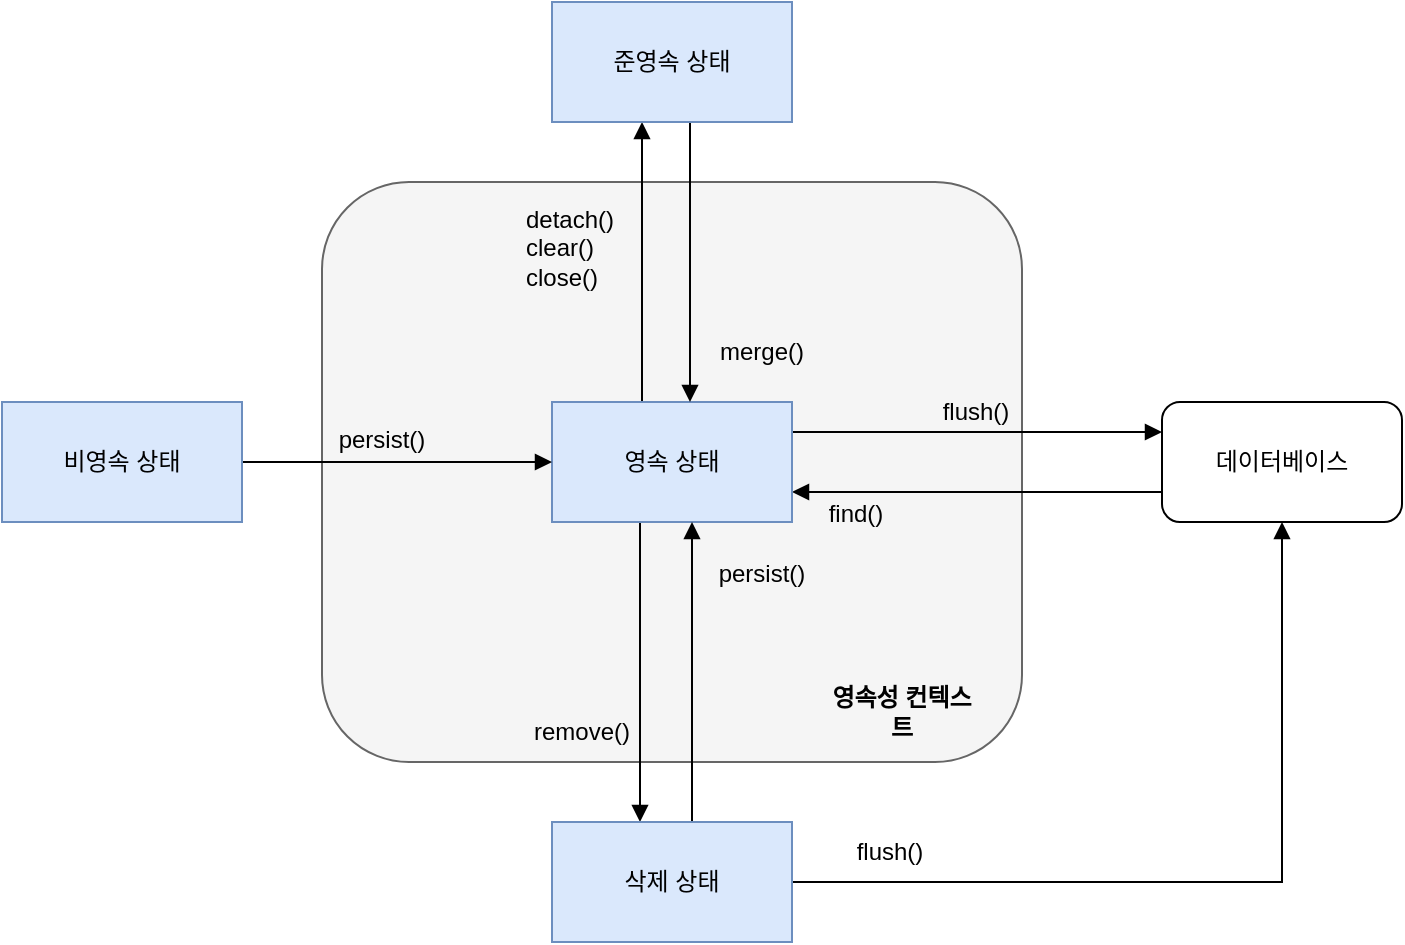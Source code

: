 <mxfile version="22.0.2" type="device">
  <diagram name="페이지-1" id="4AOpML2BjdTlAsWgLXYS">
    <mxGraphModel dx="1807" dy="894" grid="1" gridSize="10" guides="1" tooltips="1" connect="1" arrows="1" fold="1" page="1" pageScale="1" pageWidth="827" pageHeight="1169" math="0" shadow="0">
      <root>
        <mxCell id="0" />
        <mxCell id="1" parent="0" />
        <mxCell id="PCFdK6Wu_mNVghDDVuRO-1" value="" style="rounded=1;whiteSpace=wrap;html=1;fillColor=#f5f5f5;fontColor=#333333;strokeColor=#666666;" vertex="1" parent="1">
          <mxGeometry x="130" y="240" width="350" height="290" as="geometry" />
        </mxCell>
        <mxCell id="PCFdK6Wu_mNVghDDVuRO-3" value="데이터베이스" style="rounded=1;whiteSpace=wrap;html=1;" vertex="1" parent="1">
          <mxGeometry x="550" y="350" width="120" height="60" as="geometry" />
        </mxCell>
        <mxCell id="PCFdK6Wu_mNVghDDVuRO-10" style="edgeStyle=orthogonalEdgeStyle;rounded=0;orthogonalLoop=1;jettySize=auto;html=1;exitX=0.25;exitY=0;exitDx=0;exitDy=0;entryX=0.25;entryY=1;entryDx=0;entryDy=0;endArrow=block;endFill=1;" edge="1" parent="1">
          <mxGeometry relative="1" as="geometry">
            <mxPoint x="290" y="350" as="sourcePoint" />
            <mxPoint x="290" y="210" as="targetPoint" />
          </mxGeometry>
        </mxCell>
        <mxCell id="PCFdK6Wu_mNVghDDVuRO-14" style="edgeStyle=orthogonalEdgeStyle;rounded=0;orthogonalLoop=1;jettySize=auto;html=1;exitX=1;exitY=0.25;exitDx=0;exitDy=0;entryX=0;entryY=0.25;entryDx=0;entryDy=0;endArrow=block;endFill=1;" edge="1" parent="1" source="PCFdK6Wu_mNVghDDVuRO-4" target="PCFdK6Wu_mNVghDDVuRO-3">
          <mxGeometry relative="1" as="geometry" />
        </mxCell>
        <mxCell id="PCFdK6Wu_mNVghDDVuRO-15" style="edgeStyle=orthogonalEdgeStyle;rounded=0;orthogonalLoop=1;jettySize=auto;html=1;exitX=1;exitY=0.75;exitDx=0;exitDy=0;entryX=0;entryY=0.75;entryDx=0;entryDy=0;startArrow=block;startFill=1;endArrow=none;endFill=0;" edge="1" parent="1" source="PCFdK6Wu_mNVghDDVuRO-4" target="PCFdK6Wu_mNVghDDVuRO-3">
          <mxGeometry relative="1" as="geometry" />
        </mxCell>
        <mxCell id="PCFdK6Wu_mNVghDDVuRO-16" style="edgeStyle=orthogonalEdgeStyle;rounded=0;orthogonalLoop=1;jettySize=auto;html=1;exitX=0.25;exitY=1;exitDx=0;exitDy=0;entryX=0.25;entryY=0;entryDx=0;entryDy=0;endArrow=block;endFill=1;" edge="1" parent="1">
          <mxGeometry relative="1" as="geometry">
            <mxPoint x="289" y="410" as="sourcePoint" />
            <mxPoint x="289" y="560" as="targetPoint" />
          </mxGeometry>
        </mxCell>
        <mxCell id="PCFdK6Wu_mNVghDDVuRO-4" value="영속 상태" style="rounded=0;whiteSpace=wrap;html=1;fillColor=#dae8fc;strokeColor=#6c8ebf;" vertex="1" parent="1">
          <mxGeometry x="245" y="350" width="120" height="60" as="geometry" />
        </mxCell>
        <mxCell id="PCFdK6Wu_mNVghDDVuRO-11" style="edgeStyle=orthogonalEdgeStyle;rounded=0;orthogonalLoop=1;jettySize=auto;html=1;exitX=0.75;exitY=1;exitDx=0;exitDy=0;entryX=0.75;entryY=0;entryDx=0;entryDy=0;endArrow=block;endFill=1;" edge="1" parent="1">
          <mxGeometry relative="1" as="geometry">
            <mxPoint x="314" y="210" as="sourcePoint" />
            <mxPoint x="314" y="350" as="targetPoint" />
          </mxGeometry>
        </mxCell>
        <mxCell id="PCFdK6Wu_mNVghDDVuRO-5" value="준영속 상태" style="rounded=0;whiteSpace=wrap;html=1;fillColor=#dae8fc;strokeColor=#6c8ebf;" vertex="1" parent="1">
          <mxGeometry x="245" y="150" width="120" height="60" as="geometry" />
        </mxCell>
        <mxCell id="PCFdK6Wu_mNVghDDVuRO-8" style="edgeStyle=orthogonalEdgeStyle;rounded=0;orthogonalLoop=1;jettySize=auto;html=1;entryX=0;entryY=0.5;entryDx=0;entryDy=0;endArrow=block;endFill=1;" edge="1" parent="1" source="PCFdK6Wu_mNVghDDVuRO-6" target="PCFdK6Wu_mNVghDDVuRO-4">
          <mxGeometry relative="1" as="geometry" />
        </mxCell>
        <mxCell id="PCFdK6Wu_mNVghDDVuRO-6" value="비영속 상태" style="rounded=0;whiteSpace=wrap;html=1;fillColor=#dae8fc;strokeColor=#6c8ebf;" vertex="1" parent="1">
          <mxGeometry x="-30" y="350" width="120" height="60" as="geometry" />
        </mxCell>
        <mxCell id="PCFdK6Wu_mNVghDDVuRO-17" style="edgeStyle=orthogonalEdgeStyle;rounded=0;orthogonalLoop=1;jettySize=auto;html=1;exitX=0.75;exitY=0;exitDx=0;exitDy=0;entryX=0.75;entryY=1;entryDx=0;entryDy=0;endArrow=block;endFill=1;" edge="1" parent="1">
          <mxGeometry relative="1" as="geometry">
            <mxPoint x="315" y="560" as="sourcePoint" />
            <mxPoint x="315" y="410" as="targetPoint" />
          </mxGeometry>
        </mxCell>
        <mxCell id="PCFdK6Wu_mNVghDDVuRO-18" style="edgeStyle=orthogonalEdgeStyle;rounded=0;orthogonalLoop=1;jettySize=auto;html=1;entryX=0.5;entryY=1;entryDx=0;entryDy=0;endArrow=block;endFill=1;" edge="1" parent="1" source="PCFdK6Wu_mNVghDDVuRO-7" target="PCFdK6Wu_mNVghDDVuRO-3">
          <mxGeometry relative="1" as="geometry" />
        </mxCell>
        <mxCell id="PCFdK6Wu_mNVghDDVuRO-7" value="삭제 상태" style="rounded=0;whiteSpace=wrap;html=1;fillColor=#dae8fc;strokeColor=#6c8ebf;" vertex="1" parent="1">
          <mxGeometry x="245" y="560" width="120" height="60" as="geometry" />
        </mxCell>
        <mxCell id="PCFdK6Wu_mNVghDDVuRO-9" value="persist()" style="text;html=1;strokeColor=none;fillColor=none;align=center;verticalAlign=middle;whiteSpace=wrap;rounded=0;" vertex="1" parent="1">
          <mxGeometry x="130" y="354" width="60" height="30" as="geometry" />
        </mxCell>
        <mxCell id="PCFdK6Wu_mNVghDDVuRO-12" value="detach()&lt;br&gt;clear()&lt;br&gt;close()" style="text;html=1;strokeColor=none;fillColor=none;align=left;verticalAlign=middle;whiteSpace=wrap;rounded=0;" vertex="1" parent="1">
          <mxGeometry x="230" y="248" width="70" height="50" as="geometry" />
        </mxCell>
        <mxCell id="PCFdK6Wu_mNVghDDVuRO-13" value="merge()" style="text;html=1;strokeColor=none;fillColor=none;align=center;verticalAlign=middle;whiteSpace=wrap;rounded=0;" vertex="1" parent="1">
          <mxGeometry x="320" y="310" width="60" height="30" as="geometry" />
        </mxCell>
        <mxCell id="PCFdK6Wu_mNVghDDVuRO-19" value="flush()" style="text;html=1;strokeColor=none;fillColor=none;align=center;verticalAlign=middle;whiteSpace=wrap;rounded=0;" vertex="1" parent="1">
          <mxGeometry x="384" y="560" width="60" height="30" as="geometry" />
        </mxCell>
        <mxCell id="PCFdK6Wu_mNVghDDVuRO-21" value="flush()" style="text;html=1;strokeColor=none;fillColor=none;align=center;verticalAlign=middle;whiteSpace=wrap;rounded=0;" vertex="1" parent="1">
          <mxGeometry x="427" y="340" width="60" height="30" as="geometry" />
        </mxCell>
        <mxCell id="PCFdK6Wu_mNVghDDVuRO-22" value="find()" style="text;html=1;strokeColor=none;fillColor=none;align=center;verticalAlign=middle;whiteSpace=wrap;rounded=0;" vertex="1" parent="1">
          <mxGeometry x="367" y="391" width="60" height="30" as="geometry" />
        </mxCell>
        <mxCell id="PCFdK6Wu_mNVghDDVuRO-23" value="persist()" style="text;html=1;strokeColor=none;fillColor=none;align=center;verticalAlign=middle;whiteSpace=wrap;rounded=0;" vertex="1" parent="1">
          <mxGeometry x="320" y="421" width="60" height="30" as="geometry" />
        </mxCell>
        <mxCell id="PCFdK6Wu_mNVghDDVuRO-24" value="remove()" style="text;html=1;strokeColor=none;fillColor=none;align=center;verticalAlign=middle;whiteSpace=wrap;rounded=0;" vertex="1" parent="1">
          <mxGeometry x="230" y="500" width="60" height="30" as="geometry" />
        </mxCell>
        <mxCell id="PCFdK6Wu_mNVghDDVuRO-25" value="영속성 컨텍스트" style="text;html=1;strokeColor=none;fillColor=none;align=center;verticalAlign=middle;whiteSpace=wrap;rounded=0;fontStyle=1" vertex="1" parent="1">
          <mxGeometry x="380" y="490" width="80" height="30" as="geometry" />
        </mxCell>
      </root>
    </mxGraphModel>
  </diagram>
</mxfile>

